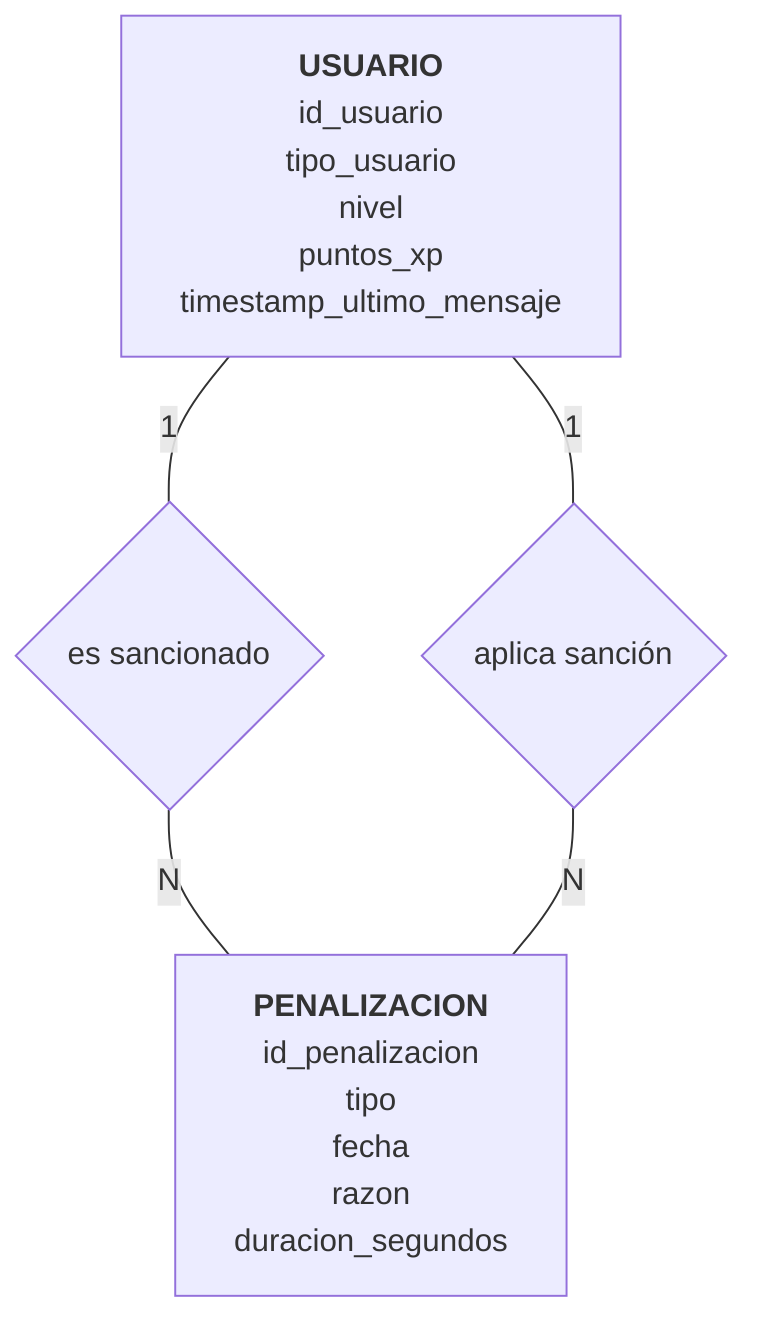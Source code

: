 flowchart TD
    %% Entidades
    USUARIO["<b>USUARIO</b><br/>id_usuario<br/>tipo_usuario<br/>nivel<br/>puntos_xp<br/>timestamp_ultimo_mensaje"]
    PENALIZACION["<b>PENALIZACION</b><br/>id_penalizacion<br/>tipo<br/>fecha<br/>razon<br/>duracion_segundos"]
    
    %% Relaciones
    ES_SANCIONADO{"es sancionado"}
    APLICA_SANCION{"aplica sanción"}
    
    %% Conexiones
    USUARIO ---|1| ES_SANCIONADO
    ES_SANCIONADO ---|N| PENALIZACION
    
    USUARIO ---|1| APLICA_SANCION
    APLICA_SANCION ---|N| PENALIZACION